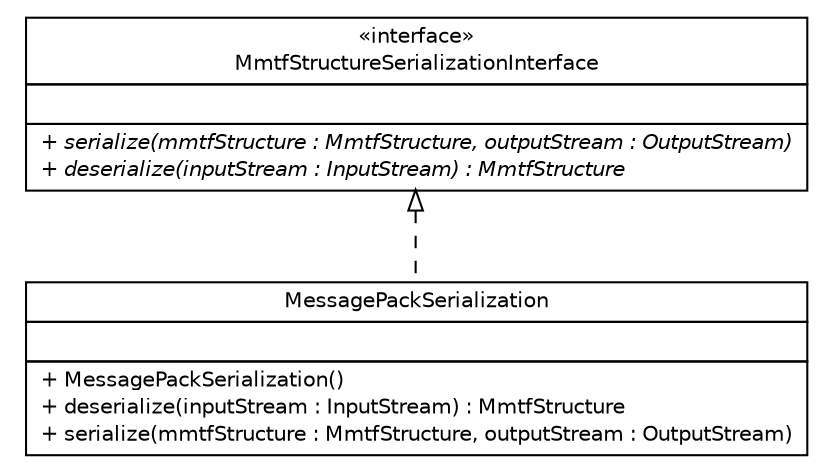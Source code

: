 #!/usr/local/bin/dot
#
# Class diagram 
# Generated by UMLGraph version R5_6 (http://www.umlgraph.org/)
#

digraph G {
	edge [fontname="Helvetica",fontsize=10,labelfontname="Helvetica",labelfontsize=10];
	node [fontname="Helvetica",fontsize=10,shape=plaintext];
	nodesep=0.25;
	ranksep=0.5;
	// org.rcsb.mmtf.serialization.MmtfStructureSerializationInterface
	c41 [label=<<table title="org.rcsb.mmtf.serialization.MmtfStructureSerializationInterface" border="0" cellborder="1" cellspacing="0" cellpadding="2" port="p" href="./MmtfStructureSerializationInterface.html">
		<tr><td><table border="0" cellspacing="0" cellpadding="1">
<tr><td align="center" balign="center"> &#171;interface&#187; </td></tr>
<tr><td align="center" balign="center"> MmtfStructureSerializationInterface </td></tr>
		</table></td></tr>
		<tr><td><table border="0" cellspacing="0" cellpadding="1">
<tr><td align="left" balign="left">  </td></tr>
		</table></td></tr>
		<tr><td><table border="0" cellspacing="0" cellpadding="1">
<tr><td align="left" balign="left"><font face="Helvetica-Oblique" point-size="10.0"> + serialize(mmtfStructure : MmtfStructure, outputStream : OutputStream) </font></td></tr>
<tr><td align="left" balign="left"><font face="Helvetica-Oblique" point-size="10.0"> + deserialize(inputStream : InputStream) : MmtfStructure </font></td></tr>
		</table></td></tr>
		</table>>, URL="./MmtfStructureSerializationInterface.html", fontname="Helvetica", fontcolor="black", fontsize=10.0];
	// org.rcsb.mmtf.serialization.MessagePackSerialization
	c42 [label=<<table title="org.rcsb.mmtf.serialization.MessagePackSerialization" border="0" cellborder="1" cellspacing="0" cellpadding="2" port="p" href="./MessagePackSerialization.html">
		<tr><td><table border="0" cellspacing="0" cellpadding="1">
<tr><td align="center" balign="center"> MessagePackSerialization </td></tr>
		</table></td></tr>
		<tr><td><table border="0" cellspacing="0" cellpadding="1">
<tr><td align="left" balign="left">  </td></tr>
		</table></td></tr>
		<tr><td><table border="0" cellspacing="0" cellpadding="1">
<tr><td align="left" balign="left"> + MessagePackSerialization() </td></tr>
<tr><td align="left" balign="left"> + deserialize(inputStream : InputStream) : MmtfStructure </td></tr>
<tr><td align="left" balign="left"> + serialize(mmtfStructure : MmtfStructure, outputStream : OutputStream) </td></tr>
		</table></td></tr>
		</table>>, URL="./MessagePackSerialization.html", fontname="Helvetica", fontcolor="black", fontsize=10.0];
	//org.rcsb.mmtf.serialization.MessagePackSerialization implements org.rcsb.mmtf.serialization.MmtfStructureSerializationInterface
	c41:p -> c42:p [dir=back,arrowtail=empty,style=dashed];
}

